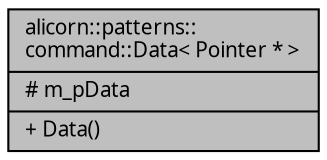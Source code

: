 digraph "alicorn::patterns::command::Data&lt; Pointer * &gt;"
{
 // INTERACTIVE_SVG=YES
  edge [fontname="Verdana",fontsize="10",labelfontname="Verdana",labelfontsize="10"];
  node [fontname="Verdana",fontsize="10",shape=record];
  Node1 [label="{alicorn::patterns::\lcommand::Data\< Pointer * \>\n|# m_pData\l|+ Data()\l}",height=0.2,width=0.4,color="black", fillcolor="grey75", style="filled", fontcolor="black"];
}

